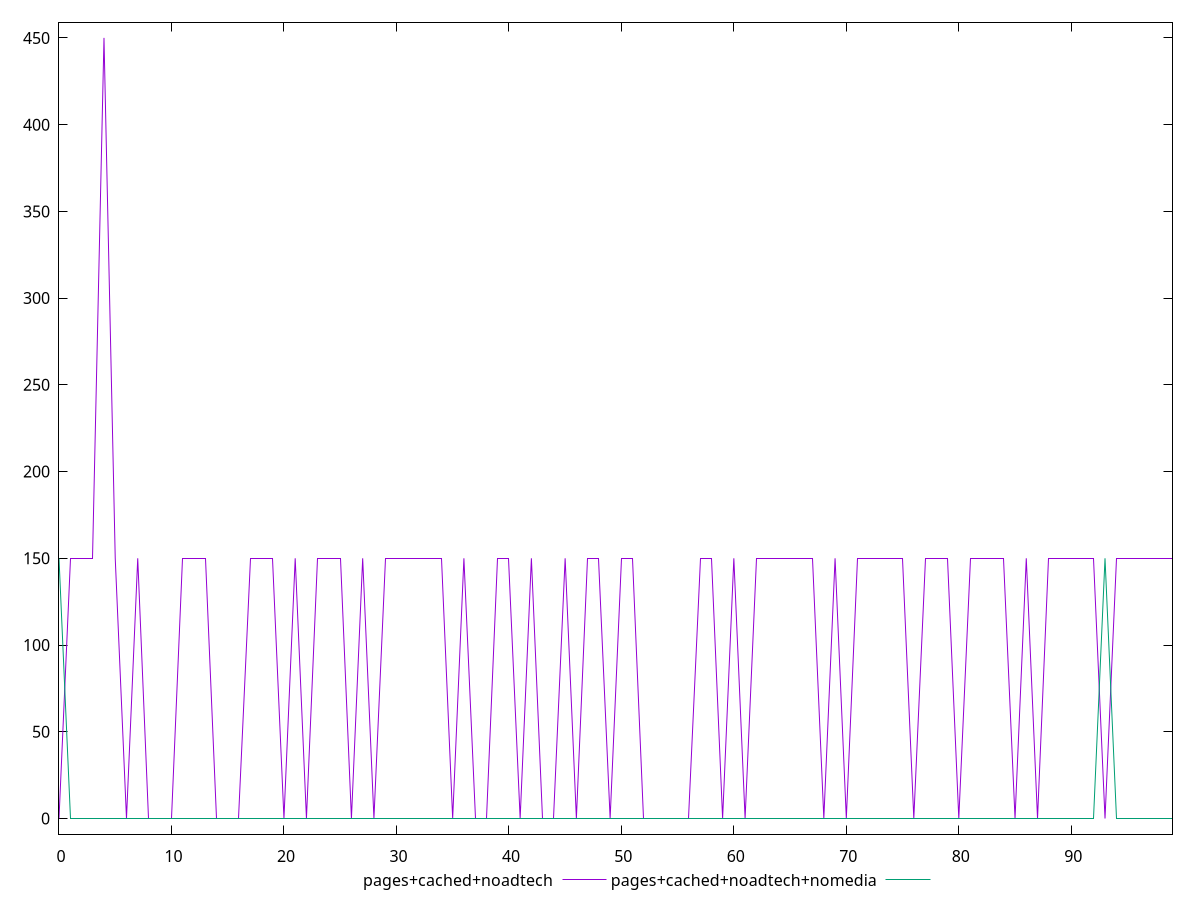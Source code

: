 reset

$pagesCachedNoadtech <<EOF
0 0
1 150
2 150
3 150
4 450
5 150
6 0
7 150
8 0
9 0
10 0
11 150
12 150
13 150
14 0
15 0
16 0
17 150
18 150
19 150
20 0
21 150
22 0
23 150
24 150
25 150
26 0
27 150
28 0
29 150
30 150
31 150
32 150
33 150
34 150
35 0
36 150
37 0
38 0
39 150
40 150
41 0
42 150
43 0
44 0
45 150
46 0
47 150
48 150
49 0
50 150
51 150
52 0
53 0
54 0
55 0
56 0
57 150
58 150
59 0
60 150
61 0
62 150
63 150
64 150
65 150
66 150
67 150
68 0
69 150
70 0
71 150
72 150
73 150
74 150
75 150
76 0
77 150
78 150
79 150
80 0
81 150
82 150
83 150
84 150
85 0
86 150
87 0
88 150
89 150
90 150
91 150
92 150
93 0
94 150
95 150
96 150
97 150
98 150
99 150
EOF

$pagesCachedNoadtechNomedia <<EOF
0 150
1 0
2 0
3 0
4 0
5 0
6 0
7 0
8 0
9 0
10 0
11 0
12 0
13 0
14 0
15 0
16 0
17 0
18 0
19 0
20 0
21 0
22 0
23 0
24 0
25 0
26 0
27 0
28 0
29 0
30 0
31 0
32 0
33 0
34 0
35 0
36 0
37 0
38 0
39 0
40 0
41 0
42 0
43 0
44 0
45 0
46 0
47 0
48 0
49 0
50 0
51 0
52 0
53 0
54 0
55 0
56 0
57 0
58 0
59 0
60 0
61 0
62 0
63 0
64 0
65 0
66 0
67 0
68 0
69 0
70 0
71 0
72 0
73 0
74 0
75 0
76 0
77 0
78 0
79 0
80 0
81 0
82 0
83 0
84 0
85 0
86 0
87 0
88 0
89 0
90 0
91 0
92 0
93 150
94 0
95 0
96 0
97 0
98 0
99 0
EOF

set key outside below
set xrange [0:99]
set yrange [-9:459]
set trange [-9:459]
set terminal svg size 640, 520 enhanced background rgb 'white'
set output "report_00016_2021-02-10T13-31-48.338Z/uses-http2/comparison/line/2_vs_3.svg"

plot $pagesCachedNoadtech title "pages+cached+noadtech" with line, \
     $pagesCachedNoadtechNomedia title "pages+cached+noadtech+nomedia" with line

reset
